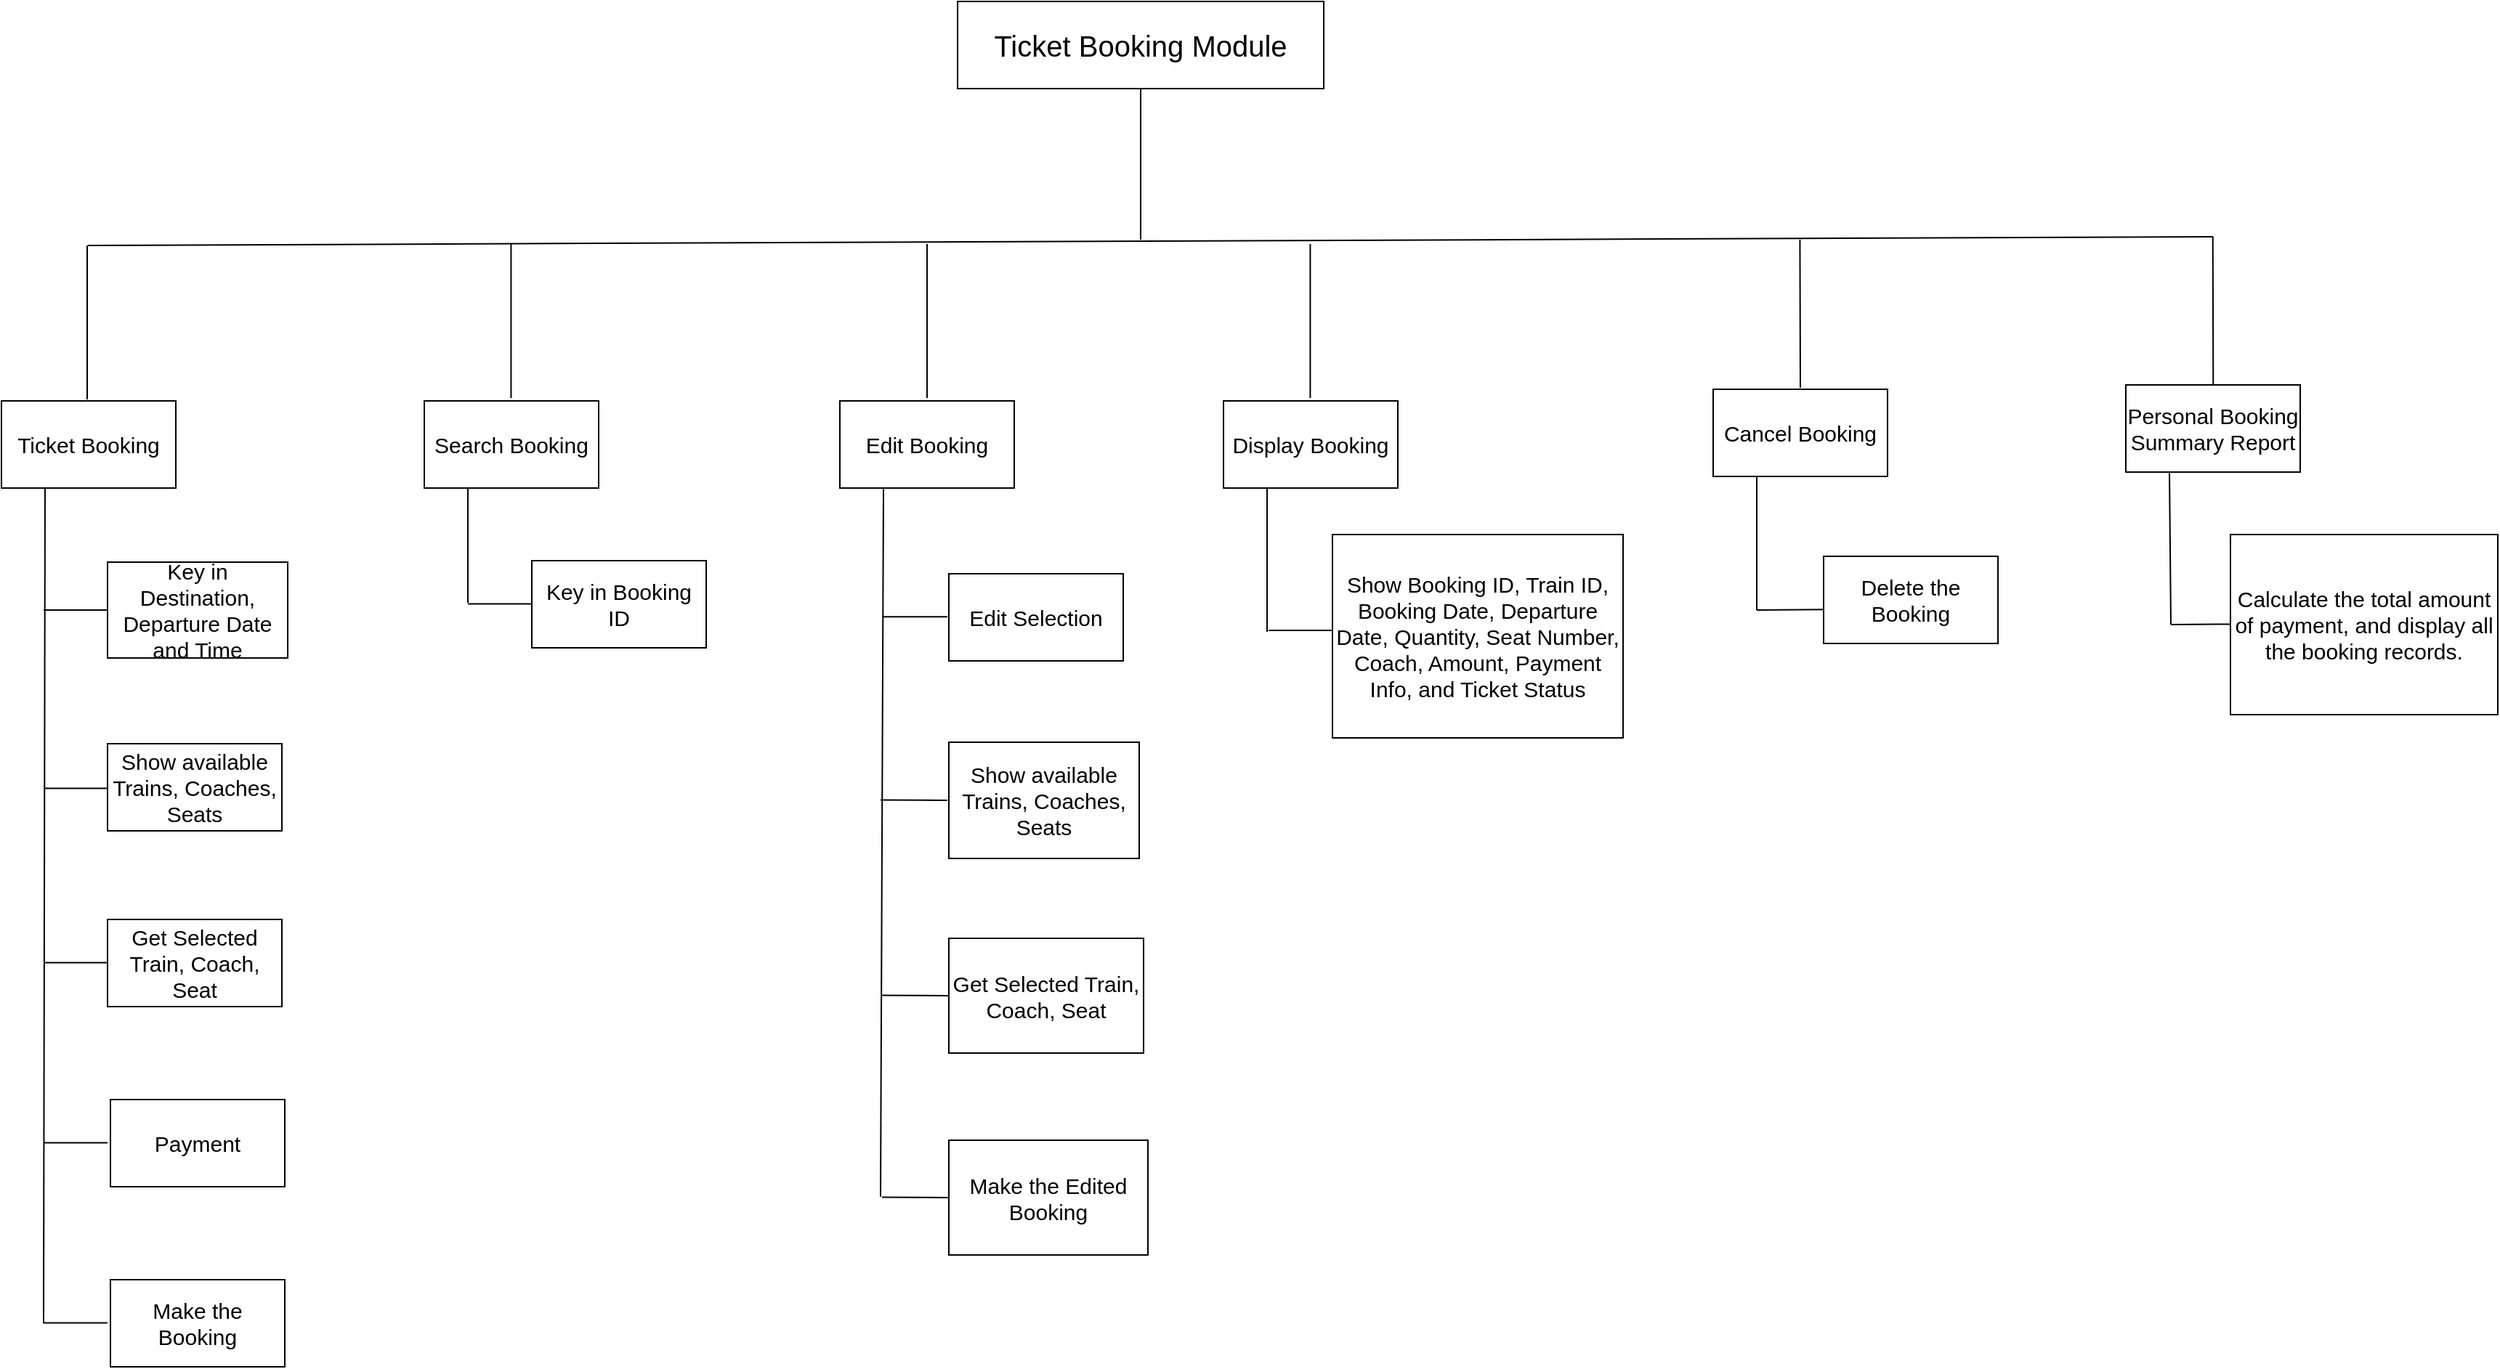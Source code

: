 <mxfile version="24.0.7" type="device">
  <diagram name="Page-1" id="4VUg6saWRizkleNZj2ED">
    <mxGraphModel dx="2787" dy="2516" grid="0" gridSize="10" guides="1" tooltips="1" connect="1" arrows="1" fold="1" page="0" pageScale="1" pageWidth="1600" pageHeight="900" math="0" shadow="0">
      <root>
        <mxCell id="0" />
        <mxCell id="1" parent="0" />
        <mxCell id="iW0ZyhLI2MdNcuru9LTY-1" value="&lt;font style=&quot;font-size: 20px;&quot;&gt;Ticket Booking Module&lt;/font&gt;" style="rounded=0;whiteSpace=wrap;html=1;" vertex="1" parent="1">
          <mxGeometry x="1427" y="-504" width="252" height="60" as="geometry" />
        </mxCell>
        <mxCell id="iW0ZyhLI2MdNcuru9LTY-2" value="Key in Destination, Departure Date and Time" style="rounded=0;whiteSpace=wrap;html=1;movable=1;resizable=1;rotatable=1;deletable=1;editable=1;locked=0;connectable=1;fontSize=15;" vertex="1" parent="1">
          <mxGeometry x="842" y="-118" width="124" height="66" as="geometry" />
        </mxCell>
        <mxCell id="iW0ZyhLI2MdNcuru9LTY-3" value="Show available Trains, Coaches, Seats" style="rounded=0;whiteSpace=wrap;html=1;movable=1;resizable=1;rotatable=1;deletable=1;editable=1;locked=0;connectable=1;fontSize=15;" vertex="1" parent="1">
          <mxGeometry x="842" y="7" width="120" height="60" as="geometry" />
        </mxCell>
        <mxCell id="iW0ZyhLI2MdNcuru9LTY-4" value="Get Selected Train, Coach, Seat" style="rounded=0;whiteSpace=wrap;html=1;movable=1;resizable=1;rotatable=1;deletable=1;editable=1;locked=0;connectable=1;fontSize=15;" vertex="1" parent="1">
          <mxGeometry x="842" y="128" width="120" height="60" as="geometry" />
        </mxCell>
        <mxCell id="iW0ZyhLI2MdNcuru9LTY-5" value="Payment" style="rounded=0;whiteSpace=wrap;html=1;movable=1;resizable=1;rotatable=1;deletable=1;editable=1;locked=0;connectable=1;fontSize=15;" vertex="1" parent="1">
          <mxGeometry x="844" y="252" width="120" height="60" as="geometry" />
        </mxCell>
        <mxCell id="iW0ZyhLI2MdNcuru9LTY-6" value="Make the Booking" style="rounded=0;whiteSpace=wrap;html=1;movable=1;resizable=1;rotatable=1;deletable=1;editable=1;locked=0;connectable=1;fontSize=15;" vertex="1" parent="1">
          <mxGeometry x="844" y="376" width="120" height="60" as="geometry" />
        </mxCell>
        <mxCell id="iW0ZyhLI2MdNcuru9LTY-7" value="Ticket Booking" style="rounded=0;whiteSpace=wrap;html=1;movable=1;resizable=1;rotatable=1;deletable=1;editable=1;locked=0;connectable=1;fontSize=15;" vertex="1" parent="1">
          <mxGeometry x="769" y="-229" width="120" height="60" as="geometry" />
        </mxCell>
        <mxCell id="iW0ZyhLI2MdNcuru9LTY-8" value="Search Booking" style="rounded=0;whiteSpace=wrap;html=1;fontSize=15;" vertex="1" parent="1">
          <mxGeometry x="1060" y="-229" width="120" height="60" as="geometry" />
        </mxCell>
        <mxCell id="iW0ZyhLI2MdNcuru9LTY-9" value="Key in Booking ID" style="rounded=0;whiteSpace=wrap;html=1;movable=1;resizable=1;rotatable=1;deletable=1;editable=1;locked=0;connectable=1;fontSize=15;" vertex="1" parent="1">
          <mxGeometry x="1134" y="-119" width="120" height="60" as="geometry" />
        </mxCell>
        <mxCell id="iW0ZyhLI2MdNcuru9LTY-10" value="Edit Booking" style="rounded=0;whiteSpace=wrap;html=1;movable=1;resizable=1;rotatable=1;deletable=1;editable=1;locked=0;connectable=1;fontSize=15;" vertex="1" parent="1">
          <mxGeometry x="1346" y="-229" width="120" height="60" as="geometry" />
        </mxCell>
        <mxCell id="iW0ZyhLI2MdNcuru9LTY-11" value="Edit Selection" style="rounded=0;whiteSpace=wrap;html=1;movable=1;resizable=1;rotatable=1;deletable=1;editable=1;locked=0;connectable=1;fontSize=15;" vertex="1" parent="1">
          <mxGeometry x="1421" y="-110" width="120" height="60" as="geometry" />
        </mxCell>
        <mxCell id="iW0ZyhLI2MdNcuru9LTY-12" value="Show available Trains, Coaches, Seats" style="rounded=0;whiteSpace=wrap;html=1;movable=1;resizable=1;rotatable=1;deletable=1;editable=1;locked=0;connectable=1;fontSize=15;" vertex="1" parent="1">
          <mxGeometry x="1421" y="6" width="131" height="80" as="geometry" />
        </mxCell>
        <mxCell id="iW0ZyhLI2MdNcuru9LTY-13" value="Get Selected Train, Coach, Seat" style="rounded=0;whiteSpace=wrap;html=1;movable=1;resizable=1;rotatable=1;deletable=1;editable=1;locked=0;connectable=1;fontSize=15;" vertex="1" parent="1">
          <mxGeometry x="1421" y="141" width="134" height="79" as="geometry" />
        </mxCell>
        <mxCell id="iW0ZyhLI2MdNcuru9LTY-14" value="Make the Edited Booking" style="rounded=0;whiteSpace=wrap;html=1;movable=1;resizable=1;rotatable=1;deletable=1;editable=1;locked=0;connectable=1;fontSize=15;" vertex="1" parent="1">
          <mxGeometry x="1421" y="280" width="137" height="79" as="geometry" />
        </mxCell>
        <mxCell id="iW0ZyhLI2MdNcuru9LTY-15" value="Cancel Booking" style="rounded=0;whiteSpace=wrap;html=1;movable=1;resizable=1;rotatable=1;deletable=1;editable=1;locked=0;connectable=1;fontSize=15;" vertex="1" parent="1">
          <mxGeometry x="1947" y="-237" width="120" height="60" as="geometry" />
        </mxCell>
        <mxCell id="iW0ZyhLI2MdNcuru9LTY-16" value="Delete the Booking" style="rounded=0;whiteSpace=wrap;html=1;movable=1;resizable=1;rotatable=1;deletable=1;editable=1;locked=0;connectable=1;fontSize=15;" vertex="1" parent="1">
          <mxGeometry x="2023" y="-122" width="120" height="60" as="geometry" />
        </mxCell>
        <mxCell id="iW0ZyhLI2MdNcuru9LTY-17" value="Display Booking" style="rounded=0;whiteSpace=wrap;html=1;fontSize=15;" vertex="1" parent="1">
          <mxGeometry x="1610" y="-229" width="120" height="60" as="geometry" />
        </mxCell>
        <mxCell id="iW0ZyhLI2MdNcuru9LTY-18" value="Show Booking ID, Train ID, Booking Date, Departure Date, Quantity, Seat Number, Coach, Amount, Payment Info, and Ticket Status" style="rounded=0;whiteSpace=wrap;html=1;movable=1;resizable=1;rotatable=1;deletable=1;editable=1;locked=0;connectable=1;fontSize=15;" vertex="1" parent="1">
          <mxGeometry x="1685" y="-137" width="200" height="140" as="geometry" />
        </mxCell>
        <mxCell id="iW0ZyhLI2MdNcuru9LTY-19" value="Personal Booking Summary Report" style="rounded=0;whiteSpace=wrap;html=1;fontSize=15;" vertex="1" parent="1">
          <mxGeometry x="2231" y="-240" width="120" height="60" as="geometry" />
        </mxCell>
        <mxCell id="iW0ZyhLI2MdNcuru9LTY-20" value="Calculate the total amount of payment, and display all the booking records." style="rounded=0;whiteSpace=wrap;html=1;fontSize=15;" vertex="1" parent="1">
          <mxGeometry x="2303" y="-137" width="184" height="124" as="geometry" />
        </mxCell>
        <mxCell id="iW0ZyhLI2MdNcuru9LTY-21" value="" style="endArrow=none;html=1;rounded=0;entryX=0.5;entryY=1;entryDx=0;entryDy=0;" edge="1" parent="1" target="iW0ZyhLI2MdNcuru9LTY-1">
          <mxGeometry width="50" height="50" relative="1" as="geometry">
            <mxPoint x="1553" y="-340" as="sourcePoint" />
            <mxPoint x="1544" y="-423" as="targetPoint" />
          </mxGeometry>
        </mxCell>
        <mxCell id="iW0ZyhLI2MdNcuru9LTY-22" value="" style="endArrow=none;html=1;rounded=0;" edge="1" parent="1">
          <mxGeometry width="50" height="50" relative="1" as="geometry">
            <mxPoint x="828.5" y="-336" as="sourcePoint" />
            <mxPoint x="2291" y="-342" as="targetPoint" />
          </mxGeometry>
        </mxCell>
        <mxCell id="iW0ZyhLI2MdNcuru9LTY-24" value="" style="endArrow=none;html=1;rounded=0;entryX=0.5;entryY=1;entryDx=0;entryDy=0;" edge="1" parent="1">
          <mxGeometry width="50" height="50" relative="1" as="geometry">
            <mxPoint x="828" y="-230" as="sourcePoint" />
            <mxPoint x="828" y="-336" as="targetPoint" />
          </mxGeometry>
        </mxCell>
        <mxCell id="iW0ZyhLI2MdNcuru9LTY-26" value="" style="endArrow=none;html=1;rounded=0;entryX=0.5;entryY=1;entryDx=0;entryDy=0;" edge="1" parent="1">
          <mxGeometry width="50" height="50" relative="1" as="geometry">
            <mxPoint x="1119.71" y="-231" as="sourcePoint" />
            <mxPoint x="1119.71" y="-337" as="targetPoint" />
          </mxGeometry>
        </mxCell>
        <mxCell id="iW0ZyhLI2MdNcuru9LTY-27" value="" style="endArrow=none;html=1;rounded=0;entryX=0.5;entryY=1;entryDx=0;entryDy=0;" edge="1" parent="1">
          <mxGeometry width="50" height="50" relative="1" as="geometry">
            <mxPoint x="1406" y="-231" as="sourcePoint" />
            <mxPoint x="1406" y="-337" as="targetPoint" />
          </mxGeometry>
        </mxCell>
        <mxCell id="iW0ZyhLI2MdNcuru9LTY-28" value="" style="endArrow=none;html=1;rounded=0;entryX=0.5;entryY=1;entryDx=0;entryDy=0;" edge="1" parent="1">
          <mxGeometry width="50" height="50" relative="1" as="geometry">
            <mxPoint x="1669.71" y="-231" as="sourcePoint" />
            <mxPoint x="1669.71" y="-337" as="targetPoint" />
          </mxGeometry>
        </mxCell>
        <mxCell id="iW0ZyhLI2MdNcuru9LTY-29" value="" style="endArrow=none;html=1;rounded=0;entryX=0.5;entryY=1;entryDx=0;entryDy=0;" edge="1" parent="1">
          <mxGeometry width="50" height="50" relative="1" as="geometry">
            <mxPoint x="2007" y="-238" as="sourcePoint" />
            <mxPoint x="2006.71" y="-340" as="targetPoint" />
          </mxGeometry>
        </mxCell>
        <mxCell id="iW0ZyhLI2MdNcuru9LTY-31" value="" style="endArrow=none;html=1;rounded=0;entryX=0.5;entryY=1;entryDx=0;entryDy=0;" edge="1" parent="1">
          <mxGeometry width="50" height="50" relative="1" as="geometry">
            <mxPoint x="2291.15" y="-240" as="sourcePoint" />
            <mxPoint x="2290.86" y="-342" as="targetPoint" />
          </mxGeometry>
        </mxCell>
        <mxCell id="iW0ZyhLI2MdNcuru9LTY-32" value="" style="endArrow=none;html=1;rounded=0;entryX=0.25;entryY=1;entryDx=0;entryDy=0;" edge="1" parent="1" target="iW0ZyhLI2MdNcuru9LTY-7">
          <mxGeometry width="50" height="50" relative="1" as="geometry">
            <mxPoint x="798" y="406" as="sourcePoint" />
            <mxPoint x="699" y="-9" as="targetPoint" />
          </mxGeometry>
        </mxCell>
        <mxCell id="iW0ZyhLI2MdNcuru9LTY-33" value="" style="endArrow=none;html=1;rounded=0;entryX=0;entryY=0.5;entryDx=0;entryDy=0;" edge="1" parent="1" target="iW0ZyhLI2MdNcuru9LTY-2">
          <mxGeometry width="50" height="50" relative="1" as="geometry">
            <mxPoint x="798" y="-85" as="sourcePoint" />
            <mxPoint x="847" y="-126" as="targetPoint" />
          </mxGeometry>
        </mxCell>
        <mxCell id="iW0ZyhLI2MdNcuru9LTY-34" value="" style="endArrow=none;html=1;rounded=0;entryX=0;entryY=0.5;entryDx=0;entryDy=0;" edge="1" parent="1">
          <mxGeometry width="50" height="50" relative="1" as="geometry">
            <mxPoint x="798" y="37.77" as="sourcePoint" />
            <mxPoint x="842" y="37.77" as="targetPoint" />
          </mxGeometry>
        </mxCell>
        <mxCell id="iW0ZyhLI2MdNcuru9LTY-35" value="" style="endArrow=none;html=1;rounded=0;entryX=0;entryY=0.5;entryDx=0;entryDy=0;" edge="1" parent="1">
          <mxGeometry width="50" height="50" relative="1" as="geometry">
            <mxPoint x="798" y="157.77" as="sourcePoint" />
            <mxPoint x="842" y="157.77" as="targetPoint" />
          </mxGeometry>
        </mxCell>
        <mxCell id="iW0ZyhLI2MdNcuru9LTY-36" value="" style="endArrow=none;html=1;rounded=0;entryX=0;entryY=0.5;entryDx=0;entryDy=0;" edge="1" parent="1">
          <mxGeometry width="50" height="50" relative="1" as="geometry">
            <mxPoint x="798" y="281.77" as="sourcePoint" />
            <mxPoint x="842" y="281.77" as="targetPoint" />
          </mxGeometry>
        </mxCell>
        <mxCell id="iW0ZyhLI2MdNcuru9LTY-37" value="" style="endArrow=none;html=1;rounded=0;entryX=0;entryY=0.5;entryDx=0;entryDy=0;" edge="1" parent="1">
          <mxGeometry width="50" height="50" relative="1" as="geometry">
            <mxPoint x="798" y="405.77" as="sourcePoint" />
            <mxPoint x="842" y="405.77" as="targetPoint" />
          </mxGeometry>
        </mxCell>
        <mxCell id="iW0ZyhLI2MdNcuru9LTY-38" value="" style="endArrow=none;html=1;rounded=0;entryX=0.25;entryY=1;entryDx=0;entryDy=0;" edge="1" parent="1" target="iW0ZyhLI2MdNcuru9LTY-8">
          <mxGeometry width="50" height="50" relative="1" as="geometry">
            <mxPoint x="1090" y="-90" as="sourcePoint" />
            <mxPoint x="1086" y="-145" as="targetPoint" />
          </mxGeometry>
        </mxCell>
        <mxCell id="iW0ZyhLI2MdNcuru9LTY-39" value="" style="endArrow=none;html=1;rounded=0;entryX=0;entryY=0.5;entryDx=0;entryDy=0;" edge="1" parent="1">
          <mxGeometry width="50" height="50" relative="1" as="geometry">
            <mxPoint x="1090" y="-89.29" as="sourcePoint" />
            <mxPoint x="1134" y="-89.29" as="targetPoint" />
          </mxGeometry>
        </mxCell>
        <mxCell id="iW0ZyhLI2MdNcuru9LTY-40" value="" style="endArrow=none;html=1;rounded=0;entryX=0.25;entryY=1;entryDx=0;entryDy=0;" edge="1" parent="1" target="iW0ZyhLI2MdNcuru9LTY-10">
          <mxGeometry width="50" height="50" relative="1" as="geometry">
            <mxPoint x="1374" y="319" as="sourcePoint" />
            <mxPoint x="1366" y="-155" as="targetPoint" />
          </mxGeometry>
        </mxCell>
        <mxCell id="iW0ZyhLI2MdNcuru9LTY-41" value="" style="endArrow=none;html=1;rounded=0;entryX=0;entryY=0.5;entryDx=0;entryDy=0;" edge="1" parent="1">
          <mxGeometry width="50" height="50" relative="1" as="geometry">
            <mxPoint x="1376" y="-80.42" as="sourcePoint" />
            <mxPoint x="1420" y="-80.42" as="targetPoint" />
          </mxGeometry>
        </mxCell>
        <mxCell id="iW0ZyhLI2MdNcuru9LTY-42" value="" style="endArrow=none;html=1;rounded=0;" edge="1" parent="1">
          <mxGeometry width="50" height="50" relative="1" as="geometry">
            <mxPoint x="1374" y="45.76" as="sourcePoint" />
            <mxPoint x="1420" y="46" as="targetPoint" />
          </mxGeometry>
        </mxCell>
        <mxCell id="iW0ZyhLI2MdNcuru9LTY-44" value="" style="endArrow=none;html=1;rounded=0;" edge="1" parent="1">
          <mxGeometry width="50" height="50" relative="1" as="geometry">
            <mxPoint x="1375" y="180.26" as="sourcePoint" />
            <mxPoint x="1421" y="180.5" as="targetPoint" />
          </mxGeometry>
        </mxCell>
        <mxCell id="iW0ZyhLI2MdNcuru9LTY-45" value="" style="endArrow=none;html=1;rounded=0;" edge="1" parent="1">
          <mxGeometry width="50" height="50" relative="1" as="geometry">
            <mxPoint x="1375" y="319.26" as="sourcePoint" />
            <mxPoint x="1421" y="319.5" as="targetPoint" />
          </mxGeometry>
        </mxCell>
        <mxCell id="iW0ZyhLI2MdNcuru9LTY-46" value="" style="endArrow=none;html=1;rounded=0;entryX=0.25;entryY=1;entryDx=0;entryDy=0;" edge="1" parent="1" target="iW0ZyhLI2MdNcuru9LTY-17">
          <mxGeometry width="50" height="50" relative="1" as="geometry">
            <mxPoint x="1640" y="-70" as="sourcePoint" />
            <mxPoint x="1637" y="-157" as="targetPoint" />
          </mxGeometry>
        </mxCell>
        <mxCell id="iW0ZyhLI2MdNcuru9LTY-47" value="" style="endArrow=none;html=1;rounded=0;entryX=0;entryY=0.5;entryDx=0;entryDy=0;" edge="1" parent="1">
          <mxGeometry width="50" height="50" relative="1" as="geometry">
            <mxPoint x="1641" y="-71.0" as="sourcePoint" />
            <mxPoint x="1685" y="-71.0" as="targetPoint" />
          </mxGeometry>
        </mxCell>
        <mxCell id="iW0ZyhLI2MdNcuru9LTY-48" value="" style="endArrow=none;html=1;rounded=0;entryX=0.25;entryY=1;entryDx=0;entryDy=0;" edge="1" parent="1" target="iW0ZyhLI2MdNcuru9LTY-15">
          <mxGeometry width="50" height="50" relative="1" as="geometry">
            <mxPoint x="1977" y="-85" as="sourcePoint" />
            <mxPoint x="1983" y="-158" as="targetPoint" />
          </mxGeometry>
        </mxCell>
        <mxCell id="iW0ZyhLI2MdNcuru9LTY-49" value="" style="endArrow=none;html=1;rounded=0;entryX=0;entryY=0.5;entryDx=0;entryDy=0;" edge="1" parent="1">
          <mxGeometry width="50" height="50" relative="1" as="geometry">
            <mxPoint x="1977" y="-85" as="sourcePoint" />
            <mxPoint x="2023" y="-85.34" as="targetPoint" />
          </mxGeometry>
        </mxCell>
        <mxCell id="iW0ZyhLI2MdNcuru9LTY-50" value="" style="endArrow=none;html=1;rounded=0;entryX=0.25;entryY=1;entryDx=0;entryDy=0;" edge="1" parent="1" target="iW0ZyhLI2MdNcuru9LTY-19">
          <mxGeometry width="50" height="50" relative="1" as="geometry">
            <mxPoint x="2262" y="-75" as="sourcePoint" />
            <mxPoint x="2262" y="-171" as="targetPoint" />
          </mxGeometry>
        </mxCell>
        <mxCell id="iW0ZyhLI2MdNcuru9LTY-51" value="" style="endArrow=none;html=1;rounded=0;entryX=0;entryY=0.5;entryDx=0;entryDy=0;" edge="1" parent="1">
          <mxGeometry width="50" height="50" relative="1" as="geometry">
            <mxPoint x="2262" y="-75" as="sourcePoint" />
            <mxPoint x="2303" y="-75.29" as="targetPoint" />
          </mxGeometry>
        </mxCell>
      </root>
    </mxGraphModel>
  </diagram>
</mxfile>
